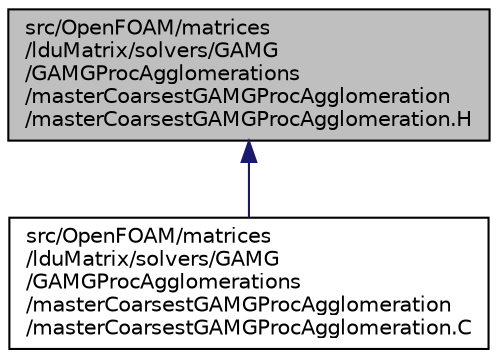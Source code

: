 digraph "src/OpenFOAM/matrices/lduMatrix/solvers/GAMG/GAMGProcAgglomerations/masterCoarsestGAMGProcAgglomeration/masterCoarsestGAMGProcAgglomeration.H"
{
  bgcolor="transparent";
  edge [fontname="Helvetica",fontsize="10",labelfontname="Helvetica",labelfontsize="10"];
  node [fontname="Helvetica",fontsize="10",shape=record];
  Node1 [label="src/OpenFOAM/matrices\l/lduMatrix/solvers/GAMG\l/GAMGProcAgglomerations\l/masterCoarsestGAMGProcAgglomeration\l/masterCoarsestGAMGProcAgglomeration.H",height=0.2,width=0.4,color="black", fillcolor="grey75", style="filled", fontcolor="black"];
  Node1 -> Node2 [dir="back",color="midnightblue",fontsize="10",style="solid",fontname="Helvetica"];
  Node2 [label="src/OpenFOAM/matrices\l/lduMatrix/solvers/GAMG\l/GAMGProcAgglomerations\l/masterCoarsestGAMGProcAgglomeration\l/masterCoarsestGAMGProcAgglomeration.C",height=0.2,width=0.4,color="black",URL="$a08678.html"];
}
